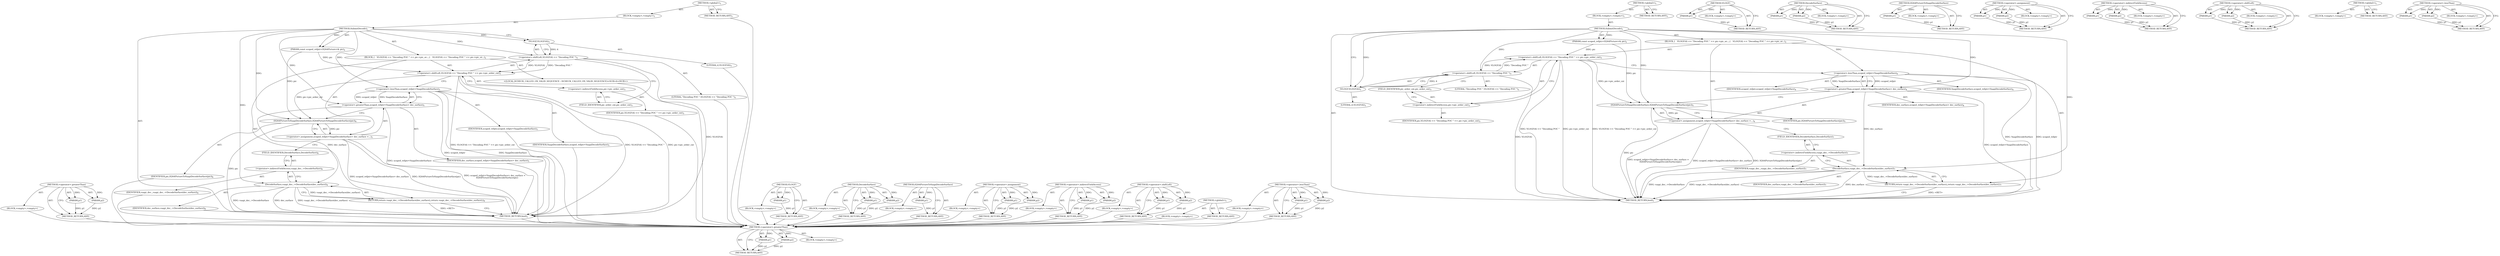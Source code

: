 digraph "&lt;operator&gt;.lessThan" {
vulnerable_75 [label=<(METHOD,&lt;operator&gt;.greaterThan)>];
vulnerable_76 [label=<(PARAM,p1)>];
vulnerable_77 [label=<(PARAM,p2)>];
vulnerable_78 [label=<(BLOCK,&lt;empty&gt;,&lt;empty&gt;)>];
vulnerable_79 [label=<(METHOD_RETURN,ANY)>];
vulnerable_6 [label=<(METHOD,&lt;global&gt;)<SUB>1</SUB>>];
vulnerable_7 [label=<(BLOCK,&lt;empty&gt;,&lt;empty&gt;)<SUB>1</SUB>>];
vulnerable_8 [label=<(METHOD,SubmitDecode)<SUB>1</SUB>>];
vulnerable_9 [label=<(PARAM,const scoped_refptr&lt;H264Picture&gt;&amp; pic)<SUB>2</SUB>>];
vulnerable_10 [label=<(BLOCK,{
   VLOGF(4) &lt;&lt; &quot;Decoding POC &quot; &lt;&lt; pic-&gt;pic_or...,{
   VLOGF(4) &lt;&lt; &quot;Decoding POC &quot; &lt;&lt; pic-&gt;pic_or...)<SUB>2</SUB>>];
vulnerable_11 [label=<(&lt;operator&gt;.shiftLeft,VLOGF(4) &lt;&lt; &quot;Decoding POC &quot; &lt;&lt; pic-&gt;pic_order_cnt)<SUB>3</SUB>>];
vulnerable_12 [label=<(&lt;operator&gt;.shiftLeft,VLOGF(4) &lt;&lt; &quot;Decoding POC &quot;)<SUB>3</SUB>>];
vulnerable_13 [label=<(VLOGF,VLOGF(4))<SUB>3</SUB>>];
vulnerable_14 [label=<(LITERAL,4,VLOGF(4))<SUB>3</SUB>>];
vulnerable_15 [label=<(LITERAL,&quot;Decoding POC &quot;,VLOGF(4) &lt;&lt; &quot;Decoding POC &quot;)<SUB>3</SUB>>];
vulnerable_16 [label=<(&lt;operator&gt;.indirectFieldAccess,pic-&gt;pic_order_cnt)<SUB>3</SUB>>];
vulnerable_17 [label=<(IDENTIFIER,pic,VLOGF(4) &lt;&lt; &quot;Decoding POC &quot; &lt;&lt; pic-&gt;pic_order_cnt)<SUB>3</SUB>>];
vulnerable_18 [label=<(FIELD_IDENTIFIER,pic_order_cnt,pic_order_cnt)<SUB>3</SUB>>];
vulnerable_19 [label=<(&lt;operator&gt;.assignment,scoped_refptr&lt;VaapiDecodeSurface&gt; dec_surface =...)<SUB>4</SUB>>];
vulnerable_20 [label=<(&lt;operator&gt;.greaterThan,scoped_refptr&lt;VaapiDecodeSurface&gt; dec_surface)<SUB>4</SUB>>];
vulnerable_21 [label=<(&lt;operator&gt;.lessThan,scoped_refptr&lt;VaapiDecodeSurface)<SUB>4</SUB>>];
vulnerable_22 [label=<(IDENTIFIER,scoped_refptr,scoped_refptr&lt;VaapiDecodeSurface)<SUB>4</SUB>>];
vulnerable_23 [label=<(IDENTIFIER,VaapiDecodeSurface,scoped_refptr&lt;VaapiDecodeSurface)<SUB>4</SUB>>];
vulnerable_24 [label=<(IDENTIFIER,dec_surface,scoped_refptr&lt;VaapiDecodeSurface&gt; dec_surface)<SUB>4</SUB>>];
vulnerable_25 [label=<(H264PictureToVaapiDecodeSurface,H264PictureToVaapiDecodeSurface(pic))<SUB>5</SUB>>];
vulnerable_26 [label=<(IDENTIFIER,pic,H264PictureToVaapiDecodeSurface(pic))<SUB>5</SUB>>];
vulnerable_27 [label=<(RETURN,return vaapi_dec_-&gt;DecodeSurface(dec_surface);,return vaapi_dec_-&gt;DecodeSurface(dec_surface);)<SUB>7</SUB>>];
vulnerable_28 [label=<(DecodeSurface,vaapi_dec_-&gt;DecodeSurface(dec_surface))<SUB>7</SUB>>];
vulnerable_29 [label=<(&lt;operator&gt;.indirectFieldAccess,vaapi_dec_-&gt;DecodeSurface)<SUB>7</SUB>>];
vulnerable_30 [label=<(IDENTIFIER,vaapi_dec_,vaapi_dec_-&gt;DecodeSurface(dec_surface))<SUB>7</SUB>>];
vulnerable_31 [label=<(FIELD_IDENTIFIER,DecodeSurface,DecodeSurface)<SUB>7</SUB>>];
vulnerable_32 [label=<(IDENTIFIER,dec_surface,vaapi_dec_-&gt;DecodeSurface(dec_surface))<SUB>7</SUB>>];
vulnerable_33 [label=<(METHOD_RETURN,bool)<SUB>1</SUB>>];
vulnerable_35 [label=<(METHOD_RETURN,ANY)<SUB>1</SUB>>];
vulnerable_61 [label=<(METHOD,VLOGF)>];
vulnerable_62 [label=<(PARAM,p1)>];
vulnerable_63 [label=<(BLOCK,&lt;empty&gt;,&lt;empty&gt;)>];
vulnerable_64 [label=<(METHOD_RETURN,ANY)>];
vulnerable_89 [label=<(METHOD,DecodeSurface)>];
vulnerable_90 [label=<(PARAM,p1)>];
vulnerable_91 [label=<(PARAM,p2)>];
vulnerable_92 [label=<(BLOCK,&lt;empty&gt;,&lt;empty&gt;)>];
vulnerable_93 [label=<(METHOD_RETURN,ANY)>];
vulnerable_85 [label=<(METHOD,H264PictureToVaapiDecodeSurface)>];
vulnerable_86 [label=<(PARAM,p1)>];
vulnerable_87 [label=<(BLOCK,&lt;empty&gt;,&lt;empty&gt;)>];
vulnerable_88 [label=<(METHOD_RETURN,ANY)>];
vulnerable_70 [label=<(METHOD,&lt;operator&gt;.assignment)>];
vulnerable_71 [label=<(PARAM,p1)>];
vulnerable_72 [label=<(PARAM,p2)>];
vulnerable_73 [label=<(BLOCK,&lt;empty&gt;,&lt;empty&gt;)>];
vulnerable_74 [label=<(METHOD_RETURN,ANY)>];
vulnerable_65 [label=<(METHOD,&lt;operator&gt;.indirectFieldAccess)>];
vulnerable_66 [label=<(PARAM,p1)>];
vulnerable_67 [label=<(PARAM,p2)>];
vulnerable_68 [label=<(BLOCK,&lt;empty&gt;,&lt;empty&gt;)>];
vulnerable_69 [label=<(METHOD_RETURN,ANY)>];
vulnerable_56 [label=<(METHOD,&lt;operator&gt;.shiftLeft)>];
vulnerable_57 [label=<(PARAM,p1)>];
vulnerable_58 [label=<(PARAM,p2)>];
vulnerable_59 [label=<(BLOCK,&lt;empty&gt;,&lt;empty&gt;)>];
vulnerable_60 [label=<(METHOD_RETURN,ANY)>];
vulnerable_50 [label=<(METHOD,&lt;global&gt;)<SUB>1</SUB>>];
vulnerable_51 [label=<(BLOCK,&lt;empty&gt;,&lt;empty&gt;)>];
vulnerable_52 [label=<(METHOD_RETURN,ANY)>];
vulnerable_80 [label=<(METHOD,&lt;operator&gt;.lessThan)>];
vulnerable_81 [label=<(PARAM,p1)>];
vulnerable_82 [label=<(PARAM,p2)>];
vulnerable_83 [label=<(BLOCK,&lt;empty&gt;,&lt;empty&gt;)>];
vulnerable_84 [label=<(METHOD_RETURN,ANY)>];
fixed_78 [label=<(METHOD,&lt;operator&gt;.greaterThan)>];
fixed_79 [label=<(PARAM,p1)>];
fixed_80 [label=<(PARAM,p2)>];
fixed_81 [label=<(BLOCK,&lt;empty&gt;,&lt;empty&gt;)>];
fixed_82 [label=<(METHOD_RETURN,ANY)>];
fixed_6 [label=<(METHOD,&lt;global&gt;)<SUB>1</SUB>>];
fixed_7 [label=<(BLOCK,&lt;empty&gt;,&lt;empty&gt;)<SUB>1</SUB>>];
fixed_8 [label=<(METHOD,SubmitDecode)<SUB>1</SUB>>];
fixed_9 [label=<(PARAM,const scoped_refptr&lt;H264Picture&gt;&amp; pic)<SUB>2</SUB>>];
fixed_10 [label=<(BLOCK,{
   VLOGF(4) &lt;&lt; &quot;Decoding POC &quot; &lt;&lt; pic-&gt;pic_or...,{
   VLOGF(4) &lt;&lt; &quot;Decoding POC &quot; &lt;&lt; pic-&gt;pic_or...)<SUB>2</SUB>>];
fixed_11 [label=<(&lt;operator&gt;.shiftLeft,VLOGF(4) &lt;&lt; &quot;Decoding POC &quot; &lt;&lt; pic-&gt;pic_order_cnt)<SUB>3</SUB>>];
fixed_12 [label=<(&lt;operator&gt;.shiftLeft,VLOGF(4) &lt;&lt; &quot;Decoding POC &quot;)<SUB>3</SUB>>];
fixed_13 [label=<(VLOGF,VLOGF(4))<SUB>3</SUB>>];
fixed_14 [label=<(LITERAL,4,VLOGF(4))<SUB>3</SUB>>];
fixed_15 [label=<(LITERAL,&quot;Decoding POC &quot;,VLOGF(4) &lt;&lt; &quot;Decoding POC &quot;)<SUB>3</SUB>>];
fixed_16 [label=<(&lt;operator&gt;.indirectFieldAccess,pic-&gt;pic_order_cnt)<SUB>3</SUB>>];
fixed_17 [label=<(IDENTIFIER,pic,VLOGF(4) &lt;&lt; &quot;Decoding POC &quot; &lt;&lt; pic-&gt;pic_order_cnt)<SUB>3</SUB>>];
fixed_18 [label=<(FIELD_IDENTIFIER,pic_order_cnt,pic_order_cnt)<SUB>3</SUB>>];
fixed_19 [label="<(LOCAL,DCHECK_CALLED_ON_VALID_SEQUENCE : DCHECK_CALLED_ON_VALID_SEQUENCE)<SUB>4</SUB>>"];
fixed_20 [label=<(&lt;operator&gt;.assignment,scoped_refptr&lt;VaapiDecodeSurface&gt; dec_surface =...)<SUB>5</SUB>>];
fixed_21 [label=<(&lt;operator&gt;.greaterThan,scoped_refptr&lt;VaapiDecodeSurface&gt; dec_surface)<SUB>5</SUB>>];
fixed_22 [label=<(&lt;operator&gt;.lessThan,scoped_refptr&lt;VaapiDecodeSurface)<SUB>5</SUB>>];
fixed_23 [label=<(IDENTIFIER,scoped_refptr,scoped_refptr&lt;VaapiDecodeSurface)<SUB>5</SUB>>];
fixed_24 [label=<(IDENTIFIER,VaapiDecodeSurface,scoped_refptr&lt;VaapiDecodeSurface)<SUB>5</SUB>>];
fixed_25 [label=<(IDENTIFIER,dec_surface,scoped_refptr&lt;VaapiDecodeSurface&gt; dec_surface)<SUB>5</SUB>>];
fixed_26 [label=<(H264PictureToVaapiDecodeSurface,H264PictureToVaapiDecodeSurface(pic))<SUB>6</SUB>>];
fixed_27 [label=<(IDENTIFIER,pic,H264PictureToVaapiDecodeSurface(pic))<SUB>6</SUB>>];
fixed_28 [label=<(RETURN,return vaapi_dec_-&gt;DecodeSurface(dec_surface);,return vaapi_dec_-&gt;DecodeSurface(dec_surface);)<SUB>8</SUB>>];
fixed_29 [label=<(DecodeSurface,vaapi_dec_-&gt;DecodeSurface(dec_surface))<SUB>8</SUB>>];
fixed_30 [label=<(&lt;operator&gt;.indirectFieldAccess,vaapi_dec_-&gt;DecodeSurface)<SUB>8</SUB>>];
fixed_31 [label=<(IDENTIFIER,vaapi_dec_,vaapi_dec_-&gt;DecodeSurface(dec_surface))<SUB>8</SUB>>];
fixed_32 [label=<(FIELD_IDENTIFIER,DecodeSurface,DecodeSurface)<SUB>8</SUB>>];
fixed_33 [label=<(IDENTIFIER,dec_surface,vaapi_dec_-&gt;DecodeSurface(dec_surface))<SUB>8</SUB>>];
fixed_34 [label=<(METHOD_RETURN,bool)<SUB>1</SUB>>];
fixed_36 [label=<(METHOD_RETURN,ANY)<SUB>1</SUB>>];
fixed_64 [label=<(METHOD,VLOGF)>];
fixed_65 [label=<(PARAM,p1)>];
fixed_66 [label=<(BLOCK,&lt;empty&gt;,&lt;empty&gt;)>];
fixed_67 [label=<(METHOD_RETURN,ANY)>];
fixed_92 [label=<(METHOD,DecodeSurface)>];
fixed_93 [label=<(PARAM,p1)>];
fixed_94 [label=<(PARAM,p2)>];
fixed_95 [label=<(BLOCK,&lt;empty&gt;,&lt;empty&gt;)>];
fixed_96 [label=<(METHOD_RETURN,ANY)>];
fixed_88 [label=<(METHOD,H264PictureToVaapiDecodeSurface)>];
fixed_89 [label=<(PARAM,p1)>];
fixed_90 [label=<(BLOCK,&lt;empty&gt;,&lt;empty&gt;)>];
fixed_91 [label=<(METHOD_RETURN,ANY)>];
fixed_73 [label=<(METHOD,&lt;operator&gt;.assignment)>];
fixed_74 [label=<(PARAM,p1)>];
fixed_75 [label=<(PARAM,p2)>];
fixed_76 [label=<(BLOCK,&lt;empty&gt;,&lt;empty&gt;)>];
fixed_77 [label=<(METHOD_RETURN,ANY)>];
fixed_68 [label=<(METHOD,&lt;operator&gt;.indirectFieldAccess)>];
fixed_69 [label=<(PARAM,p1)>];
fixed_70 [label=<(PARAM,p2)>];
fixed_71 [label=<(BLOCK,&lt;empty&gt;,&lt;empty&gt;)>];
fixed_72 [label=<(METHOD_RETURN,ANY)>];
fixed_59 [label=<(METHOD,&lt;operator&gt;.shiftLeft)>];
fixed_60 [label=<(PARAM,p1)>];
fixed_61 [label=<(PARAM,p2)>];
fixed_62 [label=<(BLOCK,&lt;empty&gt;,&lt;empty&gt;)>];
fixed_63 [label=<(METHOD_RETURN,ANY)>];
fixed_53 [label=<(METHOD,&lt;global&gt;)<SUB>1</SUB>>];
fixed_54 [label=<(BLOCK,&lt;empty&gt;,&lt;empty&gt;)>];
fixed_55 [label=<(METHOD_RETURN,ANY)>];
fixed_83 [label=<(METHOD,&lt;operator&gt;.lessThan)>];
fixed_84 [label=<(PARAM,p1)>];
fixed_85 [label=<(PARAM,p2)>];
fixed_86 [label=<(BLOCK,&lt;empty&gt;,&lt;empty&gt;)>];
fixed_87 [label=<(METHOD_RETURN,ANY)>];
vulnerable_75 -> vulnerable_76  [key=0, label="AST: "];
vulnerable_75 -> vulnerable_76  [key=1, label="DDG: "];
vulnerable_75 -> vulnerable_78  [key=0, label="AST: "];
vulnerable_75 -> vulnerable_77  [key=0, label="AST: "];
vulnerable_75 -> vulnerable_77  [key=1, label="DDG: "];
vulnerable_75 -> vulnerable_79  [key=0, label="AST: "];
vulnerable_75 -> vulnerable_79  [key=1, label="CFG: "];
vulnerable_76 -> vulnerable_79  [key=0, label="DDG: p1"];
vulnerable_77 -> vulnerable_79  [key=0, label="DDG: p2"];
vulnerable_6 -> vulnerable_7  [key=0, label="AST: "];
vulnerable_6 -> vulnerable_35  [key=0, label="AST: "];
vulnerable_6 -> vulnerable_35  [key=1, label="CFG: "];
vulnerable_7 -> vulnerable_8  [key=0, label="AST: "];
vulnerable_8 -> vulnerable_9  [key=0, label="AST: "];
vulnerable_8 -> vulnerable_9  [key=1, label="DDG: "];
vulnerable_8 -> vulnerable_10  [key=0, label="AST: "];
vulnerable_8 -> vulnerable_33  [key=0, label="AST: "];
vulnerable_8 -> vulnerable_13  [key=0, label="CFG: "];
vulnerable_8 -> vulnerable_13  [key=1, label="DDG: "];
vulnerable_8 -> vulnerable_12  [key=0, label="DDG: "];
vulnerable_8 -> vulnerable_20  [key=0, label="DDG: "];
vulnerable_8 -> vulnerable_25  [key=0, label="DDG: "];
vulnerable_8 -> vulnerable_28  [key=0, label="DDG: "];
vulnerable_8 -> vulnerable_21  [key=0, label="DDG: "];
vulnerable_9 -> vulnerable_11  [key=0, label="DDG: pic"];
vulnerable_9 -> vulnerable_25  [key=0, label="DDG: pic"];
vulnerable_10 -> vulnerable_11  [key=0, label="AST: "];
vulnerable_10 -> vulnerable_19  [key=0, label="AST: "];
vulnerable_10 -> vulnerable_27  [key=0, label="AST: "];
vulnerable_11 -> vulnerable_12  [key=0, label="AST: "];
vulnerable_11 -> vulnerable_16  [key=0, label="AST: "];
vulnerable_11 -> vulnerable_21  [key=0, label="CFG: "];
vulnerable_11 -> vulnerable_33  [key=0, label="DDG: VLOGF(4) &lt;&lt; &quot;Decoding POC &quot;"];
vulnerable_11 -> vulnerable_33  [key=1, label="DDG: pic-&gt;pic_order_cnt"];
vulnerable_11 -> vulnerable_33  [key=2, label="DDG: VLOGF(4) &lt;&lt; &quot;Decoding POC &quot; &lt;&lt; pic-&gt;pic_order_cnt"];
vulnerable_11 -> vulnerable_25  [key=0, label="DDG: pic-&gt;pic_order_cnt"];
vulnerable_12 -> vulnerable_13  [key=0, label="AST: "];
vulnerable_12 -> vulnerable_15  [key=0, label="AST: "];
vulnerable_12 -> vulnerable_18  [key=0, label="CFG: "];
vulnerable_12 -> vulnerable_33  [key=0, label="DDG: VLOGF(4)"];
vulnerable_12 -> vulnerable_11  [key=0, label="DDG: VLOGF(4)"];
vulnerable_12 -> vulnerable_11  [key=1, label="DDG: &quot;Decoding POC &quot;"];
vulnerable_13 -> vulnerable_14  [key=0, label="AST: "];
vulnerable_13 -> vulnerable_12  [key=0, label="CFG: "];
vulnerable_13 -> vulnerable_12  [key=1, label="DDG: 4"];
vulnerable_16 -> vulnerable_17  [key=0, label="AST: "];
vulnerable_16 -> vulnerable_18  [key=0, label="AST: "];
vulnerable_16 -> vulnerable_11  [key=0, label="CFG: "];
vulnerable_18 -> vulnerable_16  [key=0, label="CFG: "];
vulnerable_19 -> vulnerable_20  [key=0, label="AST: "];
vulnerable_19 -> vulnerable_25  [key=0, label="AST: "];
vulnerable_19 -> vulnerable_31  [key=0, label="CFG: "];
vulnerable_19 -> vulnerable_33  [key=0, label="DDG: scoped_refptr&lt;VaapiDecodeSurface&gt; dec_surface"];
vulnerable_19 -> vulnerable_33  [key=1, label="DDG: H264PictureToVaapiDecodeSurface(pic)"];
vulnerable_19 -> vulnerable_33  [key=2, label="DDG: scoped_refptr&lt;VaapiDecodeSurface&gt; dec_surface =
       H264PictureToVaapiDecodeSurface(pic)"];
vulnerable_20 -> vulnerable_21  [key=0, label="AST: "];
vulnerable_20 -> vulnerable_24  [key=0, label="AST: "];
vulnerable_20 -> vulnerable_25  [key=0, label="CFG: "];
vulnerable_20 -> vulnerable_33  [key=0, label="DDG: scoped_refptr&lt;VaapiDecodeSurface"];
vulnerable_20 -> vulnerable_28  [key=0, label="DDG: dec_surface"];
vulnerable_21 -> vulnerable_22  [key=0, label="AST: "];
vulnerable_21 -> vulnerable_23  [key=0, label="AST: "];
vulnerable_21 -> vulnerable_20  [key=0, label="CFG: "];
vulnerable_21 -> vulnerable_20  [key=1, label="DDG: scoped_refptr"];
vulnerable_21 -> vulnerable_20  [key=2, label="DDG: VaapiDecodeSurface"];
vulnerable_21 -> vulnerable_33  [key=0, label="DDG: VaapiDecodeSurface"];
vulnerable_21 -> vulnerable_33  [key=1, label="DDG: scoped_refptr"];
vulnerable_25 -> vulnerable_26  [key=0, label="AST: "];
vulnerable_25 -> vulnerable_19  [key=0, label="CFG: "];
vulnerable_25 -> vulnerable_19  [key=1, label="DDG: pic"];
vulnerable_25 -> vulnerable_33  [key=0, label="DDG: pic"];
vulnerable_27 -> vulnerable_28  [key=0, label="AST: "];
vulnerable_27 -> vulnerable_33  [key=0, label="CFG: "];
vulnerable_27 -> vulnerable_33  [key=1, label="DDG: &lt;RET&gt;"];
vulnerable_28 -> vulnerable_29  [key=0, label="AST: "];
vulnerable_28 -> vulnerable_32  [key=0, label="AST: "];
vulnerable_28 -> vulnerable_27  [key=0, label="CFG: "];
vulnerable_28 -> vulnerable_27  [key=1, label="DDG: vaapi_dec_-&gt;DecodeSurface(dec_surface)"];
vulnerable_28 -> vulnerable_33  [key=0, label="DDG: vaapi_dec_-&gt;DecodeSurface"];
vulnerable_28 -> vulnerable_33  [key=1, label="DDG: dec_surface"];
vulnerable_28 -> vulnerable_33  [key=2, label="DDG: vaapi_dec_-&gt;DecodeSurface(dec_surface)"];
vulnerable_29 -> vulnerable_30  [key=0, label="AST: "];
vulnerable_29 -> vulnerable_31  [key=0, label="AST: "];
vulnerable_29 -> vulnerable_28  [key=0, label="CFG: "];
vulnerable_31 -> vulnerable_29  [key=0, label="CFG: "];
vulnerable_61 -> vulnerable_62  [key=0, label="AST: "];
vulnerable_61 -> vulnerable_62  [key=1, label="DDG: "];
vulnerable_61 -> vulnerable_63  [key=0, label="AST: "];
vulnerable_61 -> vulnerable_64  [key=0, label="AST: "];
vulnerable_61 -> vulnerable_64  [key=1, label="CFG: "];
vulnerable_62 -> vulnerable_64  [key=0, label="DDG: p1"];
vulnerable_89 -> vulnerable_90  [key=0, label="AST: "];
vulnerable_89 -> vulnerable_90  [key=1, label="DDG: "];
vulnerable_89 -> vulnerable_92  [key=0, label="AST: "];
vulnerable_89 -> vulnerable_91  [key=0, label="AST: "];
vulnerable_89 -> vulnerable_91  [key=1, label="DDG: "];
vulnerable_89 -> vulnerable_93  [key=0, label="AST: "];
vulnerable_89 -> vulnerable_93  [key=1, label="CFG: "];
vulnerable_90 -> vulnerable_93  [key=0, label="DDG: p1"];
vulnerable_91 -> vulnerable_93  [key=0, label="DDG: p2"];
vulnerable_85 -> vulnerable_86  [key=0, label="AST: "];
vulnerable_85 -> vulnerable_86  [key=1, label="DDG: "];
vulnerable_85 -> vulnerable_87  [key=0, label="AST: "];
vulnerable_85 -> vulnerable_88  [key=0, label="AST: "];
vulnerable_85 -> vulnerable_88  [key=1, label="CFG: "];
vulnerable_86 -> vulnerable_88  [key=0, label="DDG: p1"];
vulnerable_70 -> vulnerable_71  [key=0, label="AST: "];
vulnerable_70 -> vulnerable_71  [key=1, label="DDG: "];
vulnerable_70 -> vulnerable_73  [key=0, label="AST: "];
vulnerable_70 -> vulnerable_72  [key=0, label="AST: "];
vulnerable_70 -> vulnerable_72  [key=1, label="DDG: "];
vulnerable_70 -> vulnerable_74  [key=0, label="AST: "];
vulnerable_70 -> vulnerable_74  [key=1, label="CFG: "];
vulnerable_71 -> vulnerable_74  [key=0, label="DDG: p1"];
vulnerable_72 -> vulnerable_74  [key=0, label="DDG: p2"];
vulnerable_65 -> vulnerable_66  [key=0, label="AST: "];
vulnerable_65 -> vulnerable_66  [key=1, label="DDG: "];
vulnerable_65 -> vulnerable_68  [key=0, label="AST: "];
vulnerable_65 -> vulnerable_67  [key=0, label="AST: "];
vulnerable_65 -> vulnerable_67  [key=1, label="DDG: "];
vulnerable_65 -> vulnerable_69  [key=0, label="AST: "];
vulnerable_65 -> vulnerable_69  [key=1, label="CFG: "];
vulnerable_66 -> vulnerable_69  [key=0, label="DDG: p1"];
vulnerable_67 -> vulnerable_69  [key=0, label="DDG: p2"];
vulnerable_56 -> vulnerable_57  [key=0, label="AST: "];
vulnerable_56 -> vulnerable_57  [key=1, label="DDG: "];
vulnerable_56 -> vulnerable_59  [key=0, label="AST: "];
vulnerable_56 -> vulnerable_58  [key=0, label="AST: "];
vulnerable_56 -> vulnerable_58  [key=1, label="DDG: "];
vulnerable_56 -> vulnerable_60  [key=0, label="AST: "];
vulnerable_56 -> vulnerable_60  [key=1, label="CFG: "];
vulnerable_57 -> vulnerable_60  [key=0, label="DDG: p1"];
vulnerable_58 -> vulnerable_60  [key=0, label="DDG: p2"];
vulnerable_50 -> vulnerable_51  [key=0, label="AST: "];
vulnerable_50 -> vulnerable_52  [key=0, label="AST: "];
vulnerable_50 -> vulnerable_52  [key=1, label="CFG: "];
vulnerable_80 -> vulnerable_81  [key=0, label="AST: "];
vulnerable_80 -> vulnerable_81  [key=1, label="DDG: "];
vulnerable_80 -> vulnerable_83  [key=0, label="AST: "];
vulnerable_80 -> vulnerable_82  [key=0, label="AST: "];
vulnerable_80 -> vulnerable_82  [key=1, label="DDG: "];
vulnerable_80 -> vulnerable_84  [key=0, label="AST: "];
vulnerable_80 -> vulnerable_84  [key=1, label="CFG: "];
vulnerable_81 -> vulnerable_84  [key=0, label="DDG: p1"];
vulnerable_82 -> vulnerable_84  [key=0, label="DDG: p2"];
fixed_78 -> fixed_79  [key=0, label="AST: "];
fixed_78 -> fixed_79  [key=1, label="DDG: "];
fixed_78 -> fixed_81  [key=0, label="AST: "];
fixed_78 -> fixed_80  [key=0, label="AST: "];
fixed_78 -> fixed_80  [key=1, label="DDG: "];
fixed_78 -> fixed_82  [key=0, label="AST: "];
fixed_78 -> fixed_82  [key=1, label="CFG: "];
fixed_79 -> fixed_82  [key=0, label="DDG: p1"];
fixed_80 -> fixed_82  [key=0, label="DDG: p2"];
fixed_81 -> vulnerable_75  [key=0];
fixed_82 -> vulnerable_75  [key=0];
fixed_6 -> fixed_7  [key=0, label="AST: "];
fixed_6 -> fixed_36  [key=0, label="AST: "];
fixed_6 -> fixed_36  [key=1, label="CFG: "];
fixed_7 -> fixed_8  [key=0, label="AST: "];
fixed_8 -> fixed_9  [key=0, label="AST: "];
fixed_8 -> fixed_9  [key=1, label="DDG: "];
fixed_8 -> fixed_10  [key=0, label="AST: "];
fixed_8 -> fixed_34  [key=0, label="AST: "];
fixed_8 -> fixed_13  [key=0, label="CFG: "];
fixed_8 -> fixed_13  [key=1, label="DDG: "];
fixed_8 -> fixed_12  [key=0, label="DDG: "];
fixed_8 -> fixed_21  [key=0, label="DDG: "];
fixed_8 -> fixed_26  [key=0, label="DDG: "];
fixed_8 -> fixed_29  [key=0, label="DDG: "];
fixed_8 -> fixed_22  [key=0, label="DDG: "];
fixed_9 -> fixed_11  [key=0, label="DDG: pic"];
fixed_9 -> fixed_26  [key=0, label="DDG: pic"];
fixed_10 -> fixed_11  [key=0, label="AST: "];
fixed_10 -> fixed_19  [key=0, label="AST: "];
fixed_10 -> fixed_20  [key=0, label="AST: "];
fixed_10 -> fixed_28  [key=0, label="AST: "];
fixed_11 -> fixed_12  [key=0, label="AST: "];
fixed_11 -> fixed_16  [key=0, label="AST: "];
fixed_11 -> fixed_22  [key=0, label="CFG: "];
fixed_11 -> fixed_34  [key=0, label="DDG: VLOGF(4) &lt;&lt; &quot;Decoding POC &quot;"];
fixed_11 -> fixed_34  [key=1, label="DDG: pic-&gt;pic_order_cnt"];
fixed_11 -> fixed_34  [key=2, label="DDG: VLOGF(4) &lt;&lt; &quot;Decoding POC &quot; &lt;&lt; pic-&gt;pic_order_cnt"];
fixed_11 -> fixed_26  [key=0, label="DDG: pic-&gt;pic_order_cnt"];
fixed_12 -> fixed_13  [key=0, label="AST: "];
fixed_12 -> fixed_15  [key=0, label="AST: "];
fixed_12 -> fixed_18  [key=0, label="CFG: "];
fixed_12 -> fixed_34  [key=0, label="DDG: VLOGF(4)"];
fixed_12 -> fixed_11  [key=0, label="DDG: VLOGF(4)"];
fixed_12 -> fixed_11  [key=1, label="DDG: &quot;Decoding POC &quot;"];
fixed_13 -> fixed_14  [key=0, label="AST: "];
fixed_13 -> fixed_12  [key=0, label="CFG: "];
fixed_13 -> fixed_12  [key=1, label="DDG: 4"];
fixed_14 -> vulnerable_75  [key=0];
fixed_15 -> vulnerable_75  [key=0];
fixed_16 -> fixed_17  [key=0, label="AST: "];
fixed_16 -> fixed_18  [key=0, label="AST: "];
fixed_16 -> fixed_11  [key=0, label="CFG: "];
fixed_17 -> vulnerable_75  [key=0];
fixed_18 -> fixed_16  [key=0, label="CFG: "];
fixed_19 -> vulnerable_75  [key=0];
fixed_20 -> fixed_21  [key=0, label="AST: "];
fixed_20 -> fixed_26  [key=0, label="AST: "];
fixed_20 -> fixed_32  [key=0, label="CFG: "];
fixed_20 -> fixed_34  [key=0, label="DDG: scoped_refptr&lt;VaapiDecodeSurface&gt; dec_surface"];
fixed_20 -> fixed_34  [key=1, label="DDG: H264PictureToVaapiDecodeSurface(pic)"];
fixed_20 -> fixed_34  [key=2, label="DDG: scoped_refptr&lt;VaapiDecodeSurface&gt; dec_surface =
       H264PictureToVaapiDecodeSurface(pic)"];
fixed_21 -> fixed_22  [key=0, label="AST: "];
fixed_21 -> fixed_25  [key=0, label="AST: "];
fixed_21 -> fixed_26  [key=0, label="CFG: "];
fixed_21 -> fixed_34  [key=0, label="DDG: scoped_refptr&lt;VaapiDecodeSurface"];
fixed_21 -> fixed_29  [key=0, label="DDG: dec_surface"];
fixed_22 -> fixed_23  [key=0, label="AST: "];
fixed_22 -> fixed_24  [key=0, label="AST: "];
fixed_22 -> fixed_21  [key=0, label="CFG: "];
fixed_22 -> fixed_21  [key=1, label="DDG: scoped_refptr"];
fixed_22 -> fixed_21  [key=2, label="DDG: VaapiDecodeSurface"];
fixed_22 -> fixed_34  [key=0, label="DDG: VaapiDecodeSurface"];
fixed_22 -> fixed_34  [key=1, label="DDG: scoped_refptr"];
fixed_23 -> vulnerable_75  [key=0];
fixed_24 -> vulnerable_75  [key=0];
fixed_25 -> vulnerable_75  [key=0];
fixed_26 -> fixed_27  [key=0, label="AST: "];
fixed_26 -> fixed_20  [key=0, label="CFG: "];
fixed_26 -> fixed_20  [key=1, label="DDG: pic"];
fixed_26 -> fixed_34  [key=0, label="DDG: pic"];
fixed_27 -> vulnerable_75  [key=0];
fixed_28 -> fixed_29  [key=0, label="AST: "];
fixed_28 -> fixed_34  [key=0, label="CFG: "];
fixed_28 -> fixed_34  [key=1, label="DDG: &lt;RET&gt;"];
fixed_29 -> fixed_30  [key=0, label="AST: "];
fixed_29 -> fixed_33  [key=0, label="AST: "];
fixed_29 -> fixed_28  [key=0, label="CFG: "];
fixed_29 -> fixed_28  [key=1, label="DDG: vaapi_dec_-&gt;DecodeSurface(dec_surface)"];
fixed_29 -> fixed_34  [key=0, label="DDG: vaapi_dec_-&gt;DecodeSurface"];
fixed_29 -> fixed_34  [key=1, label="DDG: dec_surface"];
fixed_29 -> fixed_34  [key=2, label="DDG: vaapi_dec_-&gt;DecodeSurface(dec_surface)"];
fixed_30 -> fixed_31  [key=0, label="AST: "];
fixed_30 -> fixed_32  [key=0, label="AST: "];
fixed_30 -> fixed_29  [key=0, label="CFG: "];
fixed_31 -> vulnerable_75  [key=0];
fixed_32 -> fixed_30  [key=0, label="CFG: "];
fixed_33 -> vulnerable_75  [key=0];
fixed_34 -> vulnerable_75  [key=0];
fixed_36 -> vulnerable_75  [key=0];
fixed_64 -> fixed_65  [key=0, label="AST: "];
fixed_64 -> fixed_65  [key=1, label="DDG: "];
fixed_64 -> fixed_66  [key=0, label="AST: "];
fixed_64 -> fixed_67  [key=0, label="AST: "];
fixed_64 -> fixed_67  [key=1, label="CFG: "];
fixed_65 -> fixed_67  [key=0, label="DDG: p1"];
fixed_66 -> vulnerable_75  [key=0];
fixed_67 -> vulnerable_75  [key=0];
fixed_92 -> fixed_93  [key=0, label="AST: "];
fixed_92 -> fixed_93  [key=1, label="DDG: "];
fixed_92 -> fixed_95  [key=0, label="AST: "];
fixed_92 -> fixed_94  [key=0, label="AST: "];
fixed_92 -> fixed_94  [key=1, label="DDG: "];
fixed_92 -> fixed_96  [key=0, label="AST: "];
fixed_92 -> fixed_96  [key=1, label="CFG: "];
fixed_93 -> fixed_96  [key=0, label="DDG: p1"];
fixed_94 -> fixed_96  [key=0, label="DDG: p2"];
fixed_95 -> vulnerable_75  [key=0];
fixed_96 -> vulnerable_75  [key=0];
fixed_88 -> fixed_89  [key=0, label="AST: "];
fixed_88 -> fixed_89  [key=1, label="DDG: "];
fixed_88 -> fixed_90  [key=0, label="AST: "];
fixed_88 -> fixed_91  [key=0, label="AST: "];
fixed_88 -> fixed_91  [key=1, label="CFG: "];
fixed_89 -> fixed_91  [key=0, label="DDG: p1"];
fixed_90 -> vulnerable_75  [key=0];
fixed_91 -> vulnerable_75  [key=0];
fixed_73 -> fixed_74  [key=0, label="AST: "];
fixed_73 -> fixed_74  [key=1, label="DDG: "];
fixed_73 -> fixed_76  [key=0, label="AST: "];
fixed_73 -> fixed_75  [key=0, label="AST: "];
fixed_73 -> fixed_75  [key=1, label="DDG: "];
fixed_73 -> fixed_77  [key=0, label="AST: "];
fixed_73 -> fixed_77  [key=1, label="CFG: "];
fixed_74 -> fixed_77  [key=0, label="DDG: p1"];
fixed_75 -> fixed_77  [key=0, label="DDG: p2"];
fixed_76 -> vulnerable_75  [key=0];
fixed_77 -> vulnerable_75  [key=0];
fixed_68 -> fixed_69  [key=0, label="AST: "];
fixed_68 -> fixed_69  [key=1, label="DDG: "];
fixed_68 -> fixed_71  [key=0, label="AST: "];
fixed_68 -> fixed_70  [key=0, label="AST: "];
fixed_68 -> fixed_70  [key=1, label="DDG: "];
fixed_68 -> fixed_72  [key=0, label="AST: "];
fixed_68 -> fixed_72  [key=1, label="CFG: "];
fixed_69 -> fixed_72  [key=0, label="DDG: p1"];
fixed_70 -> fixed_72  [key=0, label="DDG: p2"];
fixed_71 -> vulnerable_75  [key=0];
fixed_72 -> vulnerable_75  [key=0];
fixed_59 -> fixed_60  [key=0, label="AST: "];
fixed_59 -> fixed_60  [key=1, label="DDG: "];
fixed_59 -> fixed_62  [key=0, label="AST: "];
fixed_59 -> fixed_61  [key=0, label="AST: "];
fixed_59 -> fixed_61  [key=1, label="DDG: "];
fixed_59 -> fixed_63  [key=0, label="AST: "];
fixed_59 -> fixed_63  [key=1, label="CFG: "];
fixed_60 -> fixed_63  [key=0, label="DDG: p1"];
fixed_61 -> fixed_63  [key=0, label="DDG: p2"];
fixed_62 -> vulnerable_75  [key=0];
fixed_63 -> vulnerable_75  [key=0];
fixed_53 -> fixed_54  [key=0, label="AST: "];
fixed_53 -> fixed_55  [key=0, label="AST: "];
fixed_53 -> fixed_55  [key=1, label="CFG: "];
fixed_54 -> vulnerable_75  [key=0];
fixed_55 -> vulnerable_75  [key=0];
fixed_83 -> fixed_84  [key=0, label="AST: "];
fixed_83 -> fixed_84  [key=1, label="DDG: "];
fixed_83 -> fixed_86  [key=0, label="AST: "];
fixed_83 -> fixed_85  [key=0, label="AST: "];
fixed_83 -> fixed_85  [key=1, label="DDG: "];
fixed_83 -> fixed_87  [key=0, label="AST: "];
fixed_83 -> fixed_87  [key=1, label="CFG: "];
fixed_84 -> fixed_87  [key=0, label="DDG: p1"];
fixed_85 -> fixed_87  [key=0, label="DDG: p2"];
fixed_86 -> vulnerable_75  [key=0];
fixed_87 -> vulnerable_75  [key=0];
}
